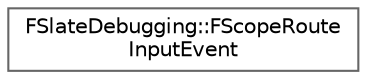 digraph "Graphical Class Hierarchy"
{
 // INTERACTIVE_SVG=YES
 // LATEX_PDF_SIZE
  bgcolor="transparent";
  edge [fontname=Helvetica,fontsize=10,labelfontname=Helvetica,labelfontsize=10];
  node [fontname=Helvetica,fontsize=10,shape=box,height=0.2,width=0.4];
  rankdir="LR";
  Node0 [id="Node000000",label="FSlateDebugging::FScopeRoute\lInputEvent",height=0.2,width=0.4,color="grey40", fillcolor="white", style="filled",URL="$d6/de5/structFSlateDebugging_1_1FScopeRouteInputEvent.html",tooltip=" "];
}
